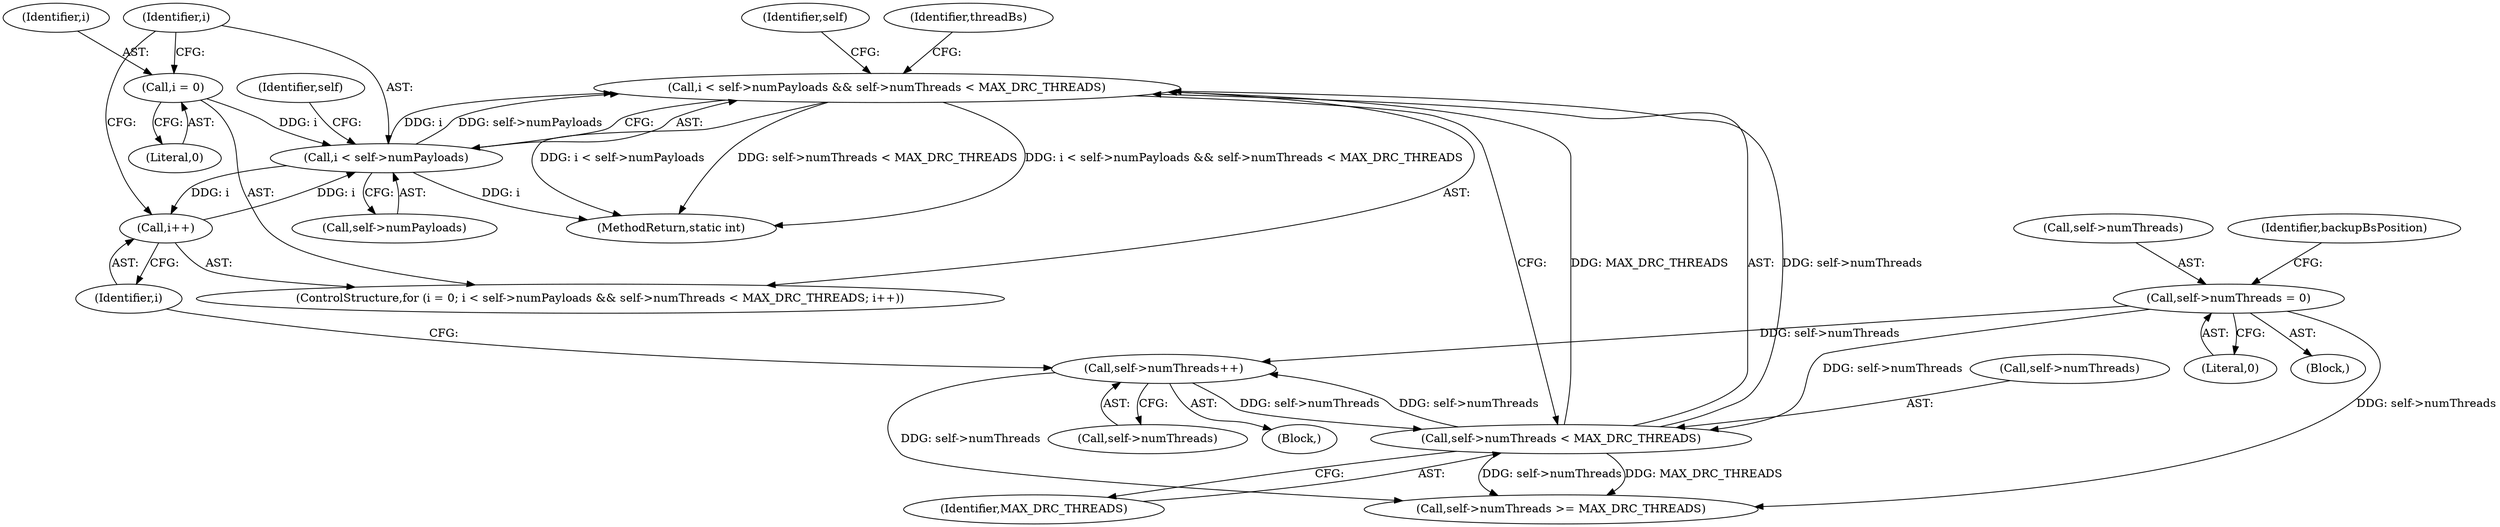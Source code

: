 digraph "0_Android_5d4405f601fa11a8955fd7611532c982420e4206@API" {
"1000174" [label="(Call,i < self->numPayloads && self->numThreads < MAX_DRC_THREADS)"];
"1000175" [label="(Call,i < self->numPayloads)"];
"1000185" [label="(Call,i++)"];
"1000171" [label="(Call,i = 0)"];
"1000180" [label="(Call,self->numThreads < MAX_DRC_THREADS)"];
"1000235" [label="(Call,self->numThreads++)"];
"1000161" [label="(Call,self->numThreads = 0)"];
"1000185" [label="(Call,i++)"];
"1000245" [label="(Call,self->numThreads >= MAX_DRC_THREADS)"];
"1000234" [label="(Block,)"];
"1000175" [label="(Call,i < self->numPayloads)"];
"1000176" [label="(Identifier,i)"];
"1000182" [label="(Identifier,self)"];
"1000236" [label="(Call,self->numThreads)"];
"1000174" [label="(Call,i < self->numPayloads && self->numThreads < MAX_DRC_THREADS)"];
"1000170" [label="(ControlStructure,for (i = 0; i < self->numPayloads && self->numThreads < MAX_DRC_THREADS; i++))"];
"1000171" [label="(Call,i = 0)"];
"1000192" [label="(Identifier,threadBs)"];
"1000241" [label="(Identifier,self)"];
"1000162" [label="(Call,self->numThreads)"];
"1000235" [label="(Call,self->numThreads++)"];
"1000180" [label="(Call,self->numThreads < MAX_DRC_THREADS)"];
"1000181" [label="(Call,self->numThreads)"];
"1000161" [label="(Call,self->numThreads = 0)"];
"1000186" [label="(Identifier,i)"];
"1000177" [label="(Call,self->numPayloads)"];
"1000131" [label="(Block,)"];
"1000173" [label="(Literal,0)"];
"1000165" [label="(Literal,0)"];
"1000184" [label="(Identifier,MAX_DRC_THREADS)"];
"1000167" [label="(Identifier,backupBsPosition)"];
"1000660" [label="(MethodReturn,static int)"];
"1000172" [label="(Identifier,i)"];
"1000174" -> "1000170"  [label="AST: "];
"1000174" -> "1000175"  [label="CFG: "];
"1000174" -> "1000180"  [label="CFG: "];
"1000175" -> "1000174"  [label="AST: "];
"1000180" -> "1000174"  [label="AST: "];
"1000192" -> "1000174"  [label="CFG: "];
"1000241" -> "1000174"  [label="CFG: "];
"1000174" -> "1000660"  [label="DDG: self->numThreads < MAX_DRC_THREADS"];
"1000174" -> "1000660"  [label="DDG: i < self->numPayloads && self->numThreads < MAX_DRC_THREADS"];
"1000174" -> "1000660"  [label="DDG: i < self->numPayloads"];
"1000175" -> "1000174"  [label="DDG: i"];
"1000175" -> "1000174"  [label="DDG: self->numPayloads"];
"1000180" -> "1000174"  [label="DDG: self->numThreads"];
"1000180" -> "1000174"  [label="DDG: MAX_DRC_THREADS"];
"1000175" -> "1000177"  [label="CFG: "];
"1000176" -> "1000175"  [label="AST: "];
"1000177" -> "1000175"  [label="AST: "];
"1000182" -> "1000175"  [label="CFG: "];
"1000175" -> "1000660"  [label="DDG: i"];
"1000185" -> "1000175"  [label="DDG: i"];
"1000171" -> "1000175"  [label="DDG: i"];
"1000175" -> "1000185"  [label="DDG: i"];
"1000185" -> "1000170"  [label="AST: "];
"1000185" -> "1000186"  [label="CFG: "];
"1000186" -> "1000185"  [label="AST: "];
"1000176" -> "1000185"  [label="CFG: "];
"1000171" -> "1000170"  [label="AST: "];
"1000171" -> "1000173"  [label="CFG: "];
"1000172" -> "1000171"  [label="AST: "];
"1000173" -> "1000171"  [label="AST: "];
"1000176" -> "1000171"  [label="CFG: "];
"1000180" -> "1000184"  [label="CFG: "];
"1000181" -> "1000180"  [label="AST: "];
"1000184" -> "1000180"  [label="AST: "];
"1000235" -> "1000180"  [label="DDG: self->numThreads"];
"1000161" -> "1000180"  [label="DDG: self->numThreads"];
"1000180" -> "1000235"  [label="DDG: self->numThreads"];
"1000180" -> "1000245"  [label="DDG: self->numThreads"];
"1000180" -> "1000245"  [label="DDG: MAX_DRC_THREADS"];
"1000235" -> "1000234"  [label="AST: "];
"1000235" -> "1000236"  [label="CFG: "];
"1000236" -> "1000235"  [label="AST: "];
"1000186" -> "1000235"  [label="CFG: "];
"1000161" -> "1000235"  [label="DDG: self->numThreads"];
"1000235" -> "1000245"  [label="DDG: self->numThreads"];
"1000161" -> "1000131"  [label="AST: "];
"1000161" -> "1000165"  [label="CFG: "];
"1000162" -> "1000161"  [label="AST: "];
"1000165" -> "1000161"  [label="AST: "];
"1000167" -> "1000161"  [label="CFG: "];
"1000161" -> "1000245"  [label="DDG: self->numThreads"];
}
